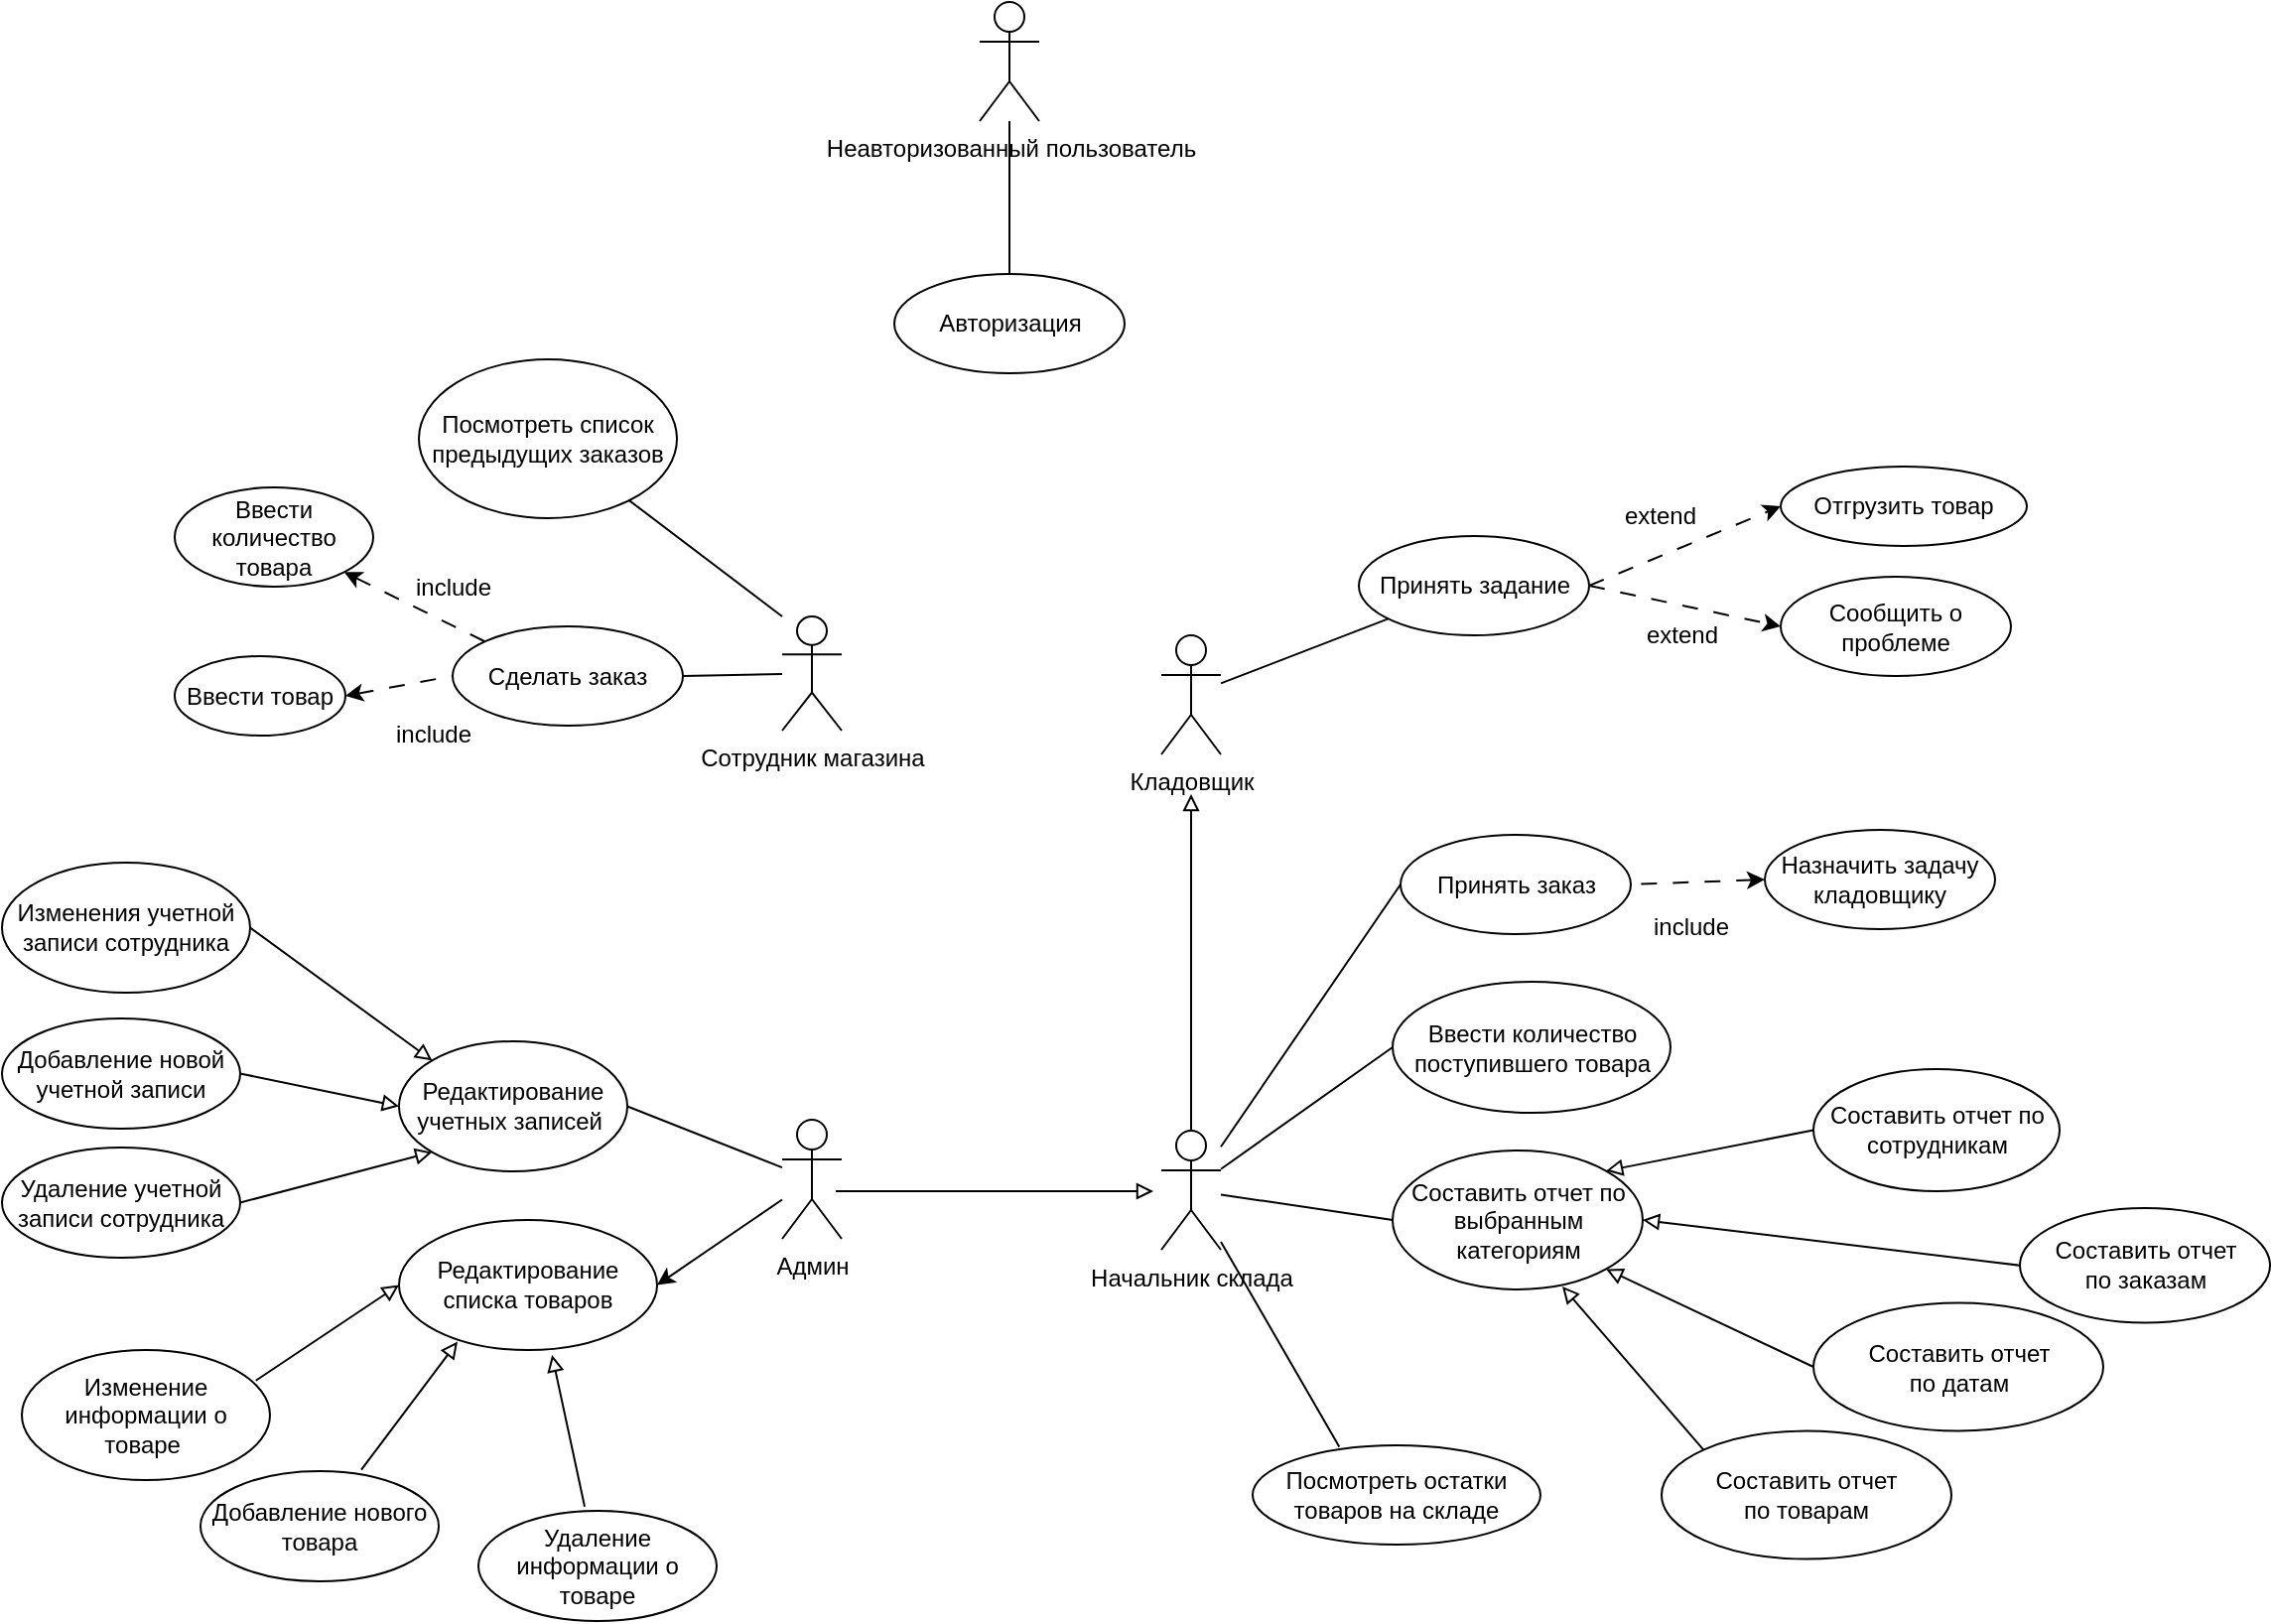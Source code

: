 <mxfile version="24.0.7" type="device">
  <diagram name="Страница — 1" id="t2iSeuDeXfLZz8AlIME1">
    <mxGraphModel dx="1024" dy="503" grid="1" gridSize="10" guides="1" tooltips="1" connect="1" arrows="1" fold="1" page="1" pageScale="1" pageWidth="827" pageHeight="1169" math="0" shadow="0">
      <root>
        <mxCell id="0" />
        <mxCell id="1" parent="0" />
        <mxCell id="NtVApqarFYDSAofZwKIq-60" value="Кладовщик" style="shape=umlActor;verticalLabelPosition=bottom;verticalAlign=top;html=1;outlineConnect=0;" parent="1" vertex="1">
          <mxGeometry x="744" y="409" width="30" height="60" as="geometry" />
        </mxCell>
        <mxCell id="NtVApqarFYDSAofZwKIq-61" value="Авторизация" style="ellipse;whiteSpace=wrap;html=1;" parent="1" vertex="1">
          <mxGeometry x="609.5" y="227" width="116" height="50" as="geometry" />
        </mxCell>
        <mxCell id="NtVApqarFYDSAofZwKIq-62" value="Ввести количество поступившего товара" style="ellipse;whiteSpace=wrap;html=1;" parent="1" vertex="1">
          <mxGeometry x="860.5" y="583.5" width="140" height="66" as="geometry" />
        </mxCell>
        <mxCell id="NtVApqarFYDSAofZwKIq-63" value="Принять задание" style="ellipse;whiteSpace=wrap;html=1;" parent="1" vertex="1">
          <mxGeometry x="843.5" y="359" width="116" height="50" as="geometry" />
        </mxCell>
        <mxCell id="NtVApqarFYDSAofZwKIq-64" value="" style="endArrow=none;html=1;rounded=0;endFill=0;" parent="1" source="NtVApqarFYDSAofZwKIq-60" target="NtVApqarFYDSAofZwKIq-63" edge="1">
          <mxGeometry width="50" height="50" relative="1" as="geometry">
            <mxPoint x="864" y="464" as="sourcePoint" />
            <mxPoint x="914" y="414" as="targetPoint" />
          </mxGeometry>
        </mxCell>
        <mxCell id="NtVApqarFYDSAofZwKIq-65" value="Начальник склада" style="shape=umlActor;verticalLabelPosition=bottom;verticalAlign=top;html=1;outlineConnect=0;" parent="1" vertex="1">
          <mxGeometry x="744" y="658.5" width="30" height="60" as="geometry" />
        </mxCell>
        <mxCell id="NtVApqarFYDSAofZwKIq-66" value="" style="endArrow=block;html=1;rounded=0;endFill=0;exitX=0.5;exitY=0;exitDx=0;exitDy=0;exitPerimeter=0;" parent="1" source="NtVApqarFYDSAofZwKIq-65" edge="1">
          <mxGeometry width="50" height="50" relative="1" as="geometry">
            <mxPoint x="759" y="709" as="sourcePoint" />
            <mxPoint x="759" y="489" as="targetPoint" />
          </mxGeometry>
        </mxCell>
        <mxCell id="NtVApqarFYDSAofZwKIq-67" value="Принять заказ" style="ellipse;whiteSpace=wrap;html=1;" parent="1" vertex="1">
          <mxGeometry x="864.5" y="509.5" width="116" height="50" as="geometry" />
        </mxCell>
        <mxCell id="NtVApqarFYDSAofZwKIq-68" value="Составить отчет по выбранным категориям" style="ellipse;whiteSpace=wrap;html=1;" parent="1" vertex="1">
          <mxGeometry x="860.5" y="668.5" width="126" height="70" as="geometry" />
        </mxCell>
        <mxCell id="NtVApqarFYDSAofZwKIq-69" value="" style="endArrow=none;html=1;rounded=0;entryX=0;entryY=0.5;entryDx=0;entryDy=0;endFill=0;" parent="1" source="NtVApqarFYDSAofZwKIq-65" target="NtVApqarFYDSAofZwKIq-68" edge="1">
          <mxGeometry width="50" height="50" relative="1" as="geometry">
            <mxPoint x="954" y="569" as="sourcePoint" />
            <mxPoint x="1004" y="519" as="targetPoint" />
          </mxGeometry>
        </mxCell>
        <mxCell id="NtVApqarFYDSAofZwKIq-70" value="" style="endArrow=none;html=1;rounded=0;entryX=0;entryY=0.5;entryDx=0;entryDy=0;endFill=0;" parent="1" source="NtVApqarFYDSAofZwKIq-65" target="NtVApqarFYDSAofZwKIq-67" edge="1">
          <mxGeometry width="50" height="50" relative="1" as="geometry">
            <mxPoint x="954" y="729" as="sourcePoint" />
            <mxPoint x="1004" y="679" as="targetPoint" />
          </mxGeometry>
        </mxCell>
        <mxCell id="NtVApqarFYDSAofZwKIq-71" value="Назначить задачу кладовщику" style="ellipse;whiteSpace=wrap;html=1;" parent="1" vertex="1">
          <mxGeometry x="1048" y="507" width="116" height="50" as="geometry" />
        </mxCell>
        <mxCell id="NtVApqarFYDSAofZwKIq-72" style="edgeStyle=orthogonalEdgeStyle;rounded=0;orthogonalLoop=1;jettySize=auto;html=1;endArrow=block;endFill=0;" parent="1" edge="1">
          <mxGeometry relative="1" as="geometry">
            <mxPoint x="580" y="689" as="sourcePoint" />
            <mxPoint x="740" y="689" as="targetPoint" />
          </mxGeometry>
        </mxCell>
        <mxCell id="NtVApqarFYDSAofZwKIq-73" value="Админ" style="shape=umlActor;verticalLabelPosition=bottom;verticalAlign=top;html=1;outlineConnect=0;" parent="1" vertex="1">
          <mxGeometry x="553" y="653" width="30" height="60" as="geometry" />
        </mxCell>
        <mxCell id="NtVApqarFYDSAofZwKIq-74" value="Составить отчет по сотрудникам" style="ellipse;whiteSpace=wrap;html=1;" parent="1" vertex="1">
          <mxGeometry x="1072.5" y="627.5" width="124" height="61.5" as="geometry" />
        </mxCell>
        <mxCell id="NtVApqarFYDSAofZwKIq-75" value="" style="endArrow=none;html=1;strokeWidth=1;rounded=0;entryX=0;entryY=0.5;entryDx=0;entryDy=0;exitX=1;exitY=0;exitDx=0;exitDy=0;startArrow=block;startFill=0;endFill=0;" parent="1" source="NtVApqarFYDSAofZwKIq-68" target="NtVApqarFYDSAofZwKIq-74" edge="1">
          <mxGeometry width="50" height="50" relative="1" as="geometry">
            <mxPoint x="1010.5" y="549.5" as="sourcePoint" />
            <mxPoint x="1060.5" y="499.5" as="targetPoint" />
          </mxGeometry>
        </mxCell>
        <mxCell id="NtVApqarFYDSAofZwKIq-76" value="Редактирование списка товаров" style="ellipse;whiteSpace=wrap;html=1;" parent="1" vertex="1">
          <mxGeometry x="360" y="703.5" width="130" height="65.5" as="geometry" />
        </mxCell>
        <mxCell id="NtVApqarFYDSAofZwKIq-77" value="" style="endArrow=classic;html=1;rounded=0;entryX=1;entryY=0.5;entryDx=0;entryDy=0;startArrow=none;startFill=0;endFill=1;" parent="1" source="NtVApqarFYDSAofZwKIq-73" target="NtVApqarFYDSAofZwKIq-76" edge="1">
          <mxGeometry width="50" height="50" relative="1" as="geometry">
            <mxPoint x="525" y="223" as="sourcePoint" />
            <mxPoint x="575" y="173" as="targetPoint" />
          </mxGeometry>
        </mxCell>
        <mxCell id="NtVApqarFYDSAofZwKIq-78" value="Редактирование учетных записей&amp;nbsp;" style="ellipse;whiteSpace=wrap;html=1;" parent="1" vertex="1">
          <mxGeometry x="360" y="613.5" width="115" height="65.5" as="geometry" />
        </mxCell>
        <mxCell id="NtVApqarFYDSAofZwKIq-79" value="" style="endArrow=none;html=1;rounded=0;exitX=1;exitY=0.5;exitDx=0;exitDy=0;endFill=0;startArrow=none;startFill=0;" parent="1" source="NtVApqarFYDSAofZwKIq-78" target="NtVApqarFYDSAofZwKIq-73" edge="1">
          <mxGeometry width="50" height="50" relative="1" as="geometry">
            <mxPoint x="525" y="223" as="sourcePoint" />
            <mxPoint x="575" y="173" as="targetPoint" />
          </mxGeometry>
        </mxCell>
        <mxCell id="NtVApqarFYDSAofZwKIq-80" value="Сотрудник магазина" style="shape=umlActor;verticalLabelPosition=bottom;verticalAlign=top;html=1;outlineConnect=0;" parent="1" vertex="1">
          <mxGeometry x="553" y="399.5" width="30" height="57.5" as="geometry" />
        </mxCell>
        <mxCell id="NtVApqarFYDSAofZwKIq-83" value="Сделать заказ" style="ellipse;whiteSpace=wrap;html=1;" parent="1" vertex="1">
          <mxGeometry x="387" y="404.5" width="116" height="50" as="geometry" />
        </mxCell>
        <mxCell id="NtVApqarFYDSAofZwKIq-84" value="" style="endArrow=none;html=1;rounded=0;entryX=1;entryY=0.5;entryDx=0;entryDy=0;endFill=0;" parent="1" source="NtVApqarFYDSAofZwKIq-80" target="NtVApqarFYDSAofZwKIq-83" edge="1">
          <mxGeometry width="50" height="50" relative="1" as="geometry">
            <mxPoint x="807" y="719.5" as="sourcePoint" />
            <mxPoint x="857" y="669.5" as="targetPoint" />
          </mxGeometry>
        </mxCell>
        <mxCell id="NtVApqarFYDSAofZwKIq-85" value="Сообщить о проблеме" style="ellipse;whiteSpace=wrap;html=1;" parent="1" vertex="1">
          <mxGeometry x="1056" y="379.5" width="116" height="50" as="geometry" />
        </mxCell>
        <mxCell id="NtVApqarFYDSAofZwKIq-86" value="" style="endArrow=none;dashed=1;html=1;dashPattern=8 8;strokeWidth=1;rounded=0;entryX=1;entryY=0.5;entryDx=0;entryDy=0;exitX=0;exitY=0.5;exitDx=0;exitDy=0;endFill=0;startArrow=classic;startFill=1;" parent="1" source="NtVApqarFYDSAofZwKIq-71" target="NtVApqarFYDSAofZwKIq-67" edge="1">
          <mxGeometry width="50" height="50" relative="1" as="geometry">
            <mxPoint x="994.5" y="614.5" as="sourcePoint" />
            <mxPoint x="1054.5" y="484.5" as="targetPoint" />
          </mxGeometry>
        </mxCell>
        <mxCell id="NtVApqarFYDSAofZwKIq-87" value="include" style="text;html=1;strokeColor=none;fillColor=none;align=center;verticalAlign=middle;whiteSpace=wrap;rounded=0;" parent="1" vertex="1">
          <mxGeometry x="980.5" y="541.25" width="60" height="30" as="geometry" />
        </mxCell>
        <mxCell id="NtVApqarFYDSAofZwKIq-88" value="Ввести товар" style="ellipse;whiteSpace=wrap;html=1;" parent="1" vertex="1">
          <mxGeometry x="247" y="419.5" width="86" height="40" as="geometry" />
        </mxCell>
        <mxCell id="NtVApqarFYDSAofZwKIq-89" value="include" style="text;html=1;align=center;verticalAlign=middle;resizable=0;points=[];autosize=1;strokeColor=none;fillColor=none;" parent="1" vertex="1">
          <mxGeometry x="357" y="369.5" width="60" height="30" as="geometry" />
        </mxCell>
        <mxCell id="NtVApqarFYDSAofZwKIq-90" value="Ввести количество товара" style="ellipse;whiteSpace=wrap;html=1;" parent="1" vertex="1">
          <mxGeometry x="247" y="334.5" width="100" height="50" as="geometry" />
        </mxCell>
        <mxCell id="NtVApqarFYDSAofZwKIq-91" value="include" style="text;html=1;align=center;verticalAlign=middle;resizable=0;points=[];autosize=1;strokeColor=none;fillColor=none;" parent="1" vertex="1">
          <mxGeometry x="347" y="444" width="60" height="30" as="geometry" />
        </mxCell>
        <mxCell id="NtVApqarFYDSAofZwKIq-92" value="" style="endArrow=none;html=1;rounded=0;entryX=0;entryY=0.5;entryDx=0;entryDy=0;endFill=0;" parent="1" source="NtVApqarFYDSAofZwKIq-65" target="NtVApqarFYDSAofZwKIq-62" edge="1">
          <mxGeometry width="50" height="50" relative="1" as="geometry">
            <mxPoint x="884" y="689" as="sourcePoint" />
            <mxPoint x="934" y="639" as="targetPoint" />
          </mxGeometry>
        </mxCell>
        <mxCell id="NtVApqarFYDSAofZwKIq-93" value="&amp;nbsp;" style="text;html=1;align=center;verticalAlign=middle;resizable=0;points=[];autosize=1;strokeColor=none;fillColor=none;" parent="1" vertex="1">
          <mxGeometry x="1074" y="364" width="30" height="30" as="geometry" />
        </mxCell>
        <mxCell id="NtVApqarFYDSAofZwKIq-94" value="Изменения учетной записи сотрудника" style="ellipse;whiteSpace=wrap;html=1;" parent="1" vertex="1">
          <mxGeometry x="160" y="523.5" width="125" height="65.5" as="geometry" />
        </mxCell>
        <mxCell id="NtVApqarFYDSAofZwKIq-95" value="Добавление новой учетной записи" style="ellipse;whiteSpace=wrap;html=1;" parent="1" vertex="1">
          <mxGeometry x="160" y="602" width="120" height="55.5" as="geometry" />
        </mxCell>
        <mxCell id="NtVApqarFYDSAofZwKIq-96" value="Удаление учетной записи сотрудника" style="ellipse;whiteSpace=wrap;html=1;" parent="1" vertex="1">
          <mxGeometry x="160" y="667" width="120" height="55.5" as="geometry" />
        </mxCell>
        <mxCell id="NtVApqarFYDSAofZwKIq-97" value="" style="endArrow=none;html=1;rounded=0;exitX=0;exitY=0;exitDx=0;exitDy=0;entryX=1;entryY=0.5;entryDx=0;entryDy=0;startArrow=block;startFill=0;" parent="1" source="NtVApqarFYDSAofZwKIq-78" target="NtVApqarFYDSAofZwKIq-94" edge="1">
          <mxGeometry width="50" height="50" relative="1" as="geometry">
            <mxPoint x="16.0" y="707.633" as="sourcePoint" />
            <mxPoint x="112.77" y="648" as="targetPoint" />
          </mxGeometry>
        </mxCell>
        <mxCell id="NtVApqarFYDSAofZwKIq-98" value="" style="endArrow=none;html=1;rounded=0;exitX=0;exitY=1;exitDx=0;exitDy=0;entryX=1;entryY=0.5;entryDx=0;entryDy=0;startArrow=block;startFill=0;" parent="1" source="NtVApqarFYDSAofZwKIq-78" target="NtVApqarFYDSAofZwKIq-96" edge="1">
          <mxGeometry width="50" height="50" relative="1" as="geometry">
            <mxPoint x="16.0" y="753.867" as="sourcePoint" />
            <mxPoint x="162.77" y="670" as="targetPoint" />
          </mxGeometry>
        </mxCell>
        <mxCell id="NtVApqarFYDSAofZwKIq-99" value="" style="edgeStyle=orthogonalEdgeStyle;rounded=0;orthogonalLoop=1;jettySize=auto;html=1;endArrow=none;endFill=0;" parent="1" source="NtVApqarFYDSAofZwKIq-100" target="NtVApqarFYDSAofZwKIq-61" edge="1">
          <mxGeometry relative="1" as="geometry" />
        </mxCell>
        <mxCell id="NtVApqarFYDSAofZwKIq-100" value="Неавторизованный пользователь" style="shape=umlActor;verticalLabelPosition=bottom;verticalAlign=top;html=1;outlineConnect=0;" parent="1" vertex="1">
          <mxGeometry x="652.5" y="90" width="30" height="60" as="geometry" />
        </mxCell>
        <mxCell id="NtVApqarFYDSAofZwKIq-101" value="" style="endArrow=block;html=1;rounded=0;exitX=1;exitY=0.5;exitDx=0;exitDy=0;endFill=0;entryX=0;entryY=0.5;entryDx=0;entryDy=0;" parent="1" source="NtVApqarFYDSAofZwKIq-95" target="NtVApqarFYDSAofZwKIq-78" edge="1">
          <mxGeometry width="50" height="50" relative="1" as="geometry">
            <mxPoint x="290" y="728.5" as="sourcePoint" />
            <mxPoint x="340" y="678.5" as="targetPoint" />
          </mxGeometry>
        </mxCell>
        <mxCell id="NtVApqarFYDSAofZwKIq-102" value="" style="endArrow=classic;html=1;rounded=0;entryX=1;entryY=1;entryDx=0;entryDy=0;startArrow=none;startFill=0;endFill=1;dashed=1;dashPattern=8 8;" parent="1" target="NtVApqarFYDSAofZwKIq-90" edge="1">
          <mxGeometry width="50" height="50" relative="1" as="geometry">
            <mxPoint x="403" y="412" as="sourcePoint" />
            <mxPoint x="297" y="149.5" as="targetPoint" />
          </mxGeometry>
        </mxCell>
        <mxCell id="NtVApqarFYDSAofZwKIq-103" value="" style="endArrow=none;html=1;rounded=0;exitX=1;exitY=0.5;exitDx=0;exitDy=0;entryX=0;entryY=0.5;entryDx=0;entryDy=0;endFill=0;startArrow=classic;startFill=1;dashed=1;dashPattern=8 8;" parent="1" source="NtVApqarFYDSAofZwKIq-88" target="NtVApqarFYDSAofZwKIq-83" edge="1">
          <mxGeometry width="50" height="50" relative="1" as="geometry">
            <mxPoint x="417" y="559.5" as="sourcePoint" />
            <mxPoint x="467" y="509.5" as="targetPoint" />
          </mxGeometry>
        </mxCell>
        <mxCell id="NtVApqarFYDSAofZwKIq-104" value="Отгрузить товар" style="ellipse;whiteSpace=wrap;html=1;" parent="1" vertex="1">
          <mxGeometry x="1056" y="324" width="124" height="40" as="geometry" />
        </mxCell>
        <mxCell id="NtVApqarFYDSAofZwKIq-105" value="" style="endArrow=classic;dashed=1;html=1;dashPattern=8 8;strokeWidth=1;rounded=0;entryX=0;entryY=0.5;entryDx=0;entryDy=0;exitX=1;exitY=0.5;exitDx=0;exitDy=0;startArrow=none;startFill=0;endFill=1;" parent="1" source="NtVApqarFYDSAofZwKIq-63" target="NtVApqarFYDSAofZwKIq-104" edge="1">
          <mxGeometry width="50" height="50" relative="1" as="geometry">
            <mxPoint x="959.5" y="305" as="sourcePoint" />
            <mxPoint x="1063.5" y="278" as="targetPoint" />
          </mxGeometry>
        </mxCell>
        <mxCell id="NtVApqarFYDSAofZwKIq-106" value="extend" style="text;html=1;align=center;verticalAlign=middle;resizable=0;points=[];autosize=1;strokeColor=none;fillColor=none;" parent="1" vertex="1">
          <mxGeometry x="964.5" y="334" width="60" height="30" as="geometry" />
        </mxCell>
        <mxCell id="NtVApqarFYDSAofZwKIq-107" value="Составить отчет по&amp;nbsp;заказам" style="ellipse;whiteSpace=wrap;html=1;" parent="1" vertex="1">
          <mxGeometry x="1176.5" y="697.5" width="126" height="57.75" as="geometry" />
        </mxCell>
        <mxCell id="NtVApqarFYDSAofZwKIq-108" value="" style="endArrow=none;html=1;strokeWidth=1;rounded=0;entryX=0;entryY=0.5;entryDx=0;entryDy=0;exitX=1;exitY=0.5;exitDx=0;exitDy=0;startArrow=block;startFill=0;endFill=0;" parent="1" source="NtVApqarFYDSAofZwKIq-68" target="NtVApqarFYDSAofZwKIq-107" edge="1">
          <mxGeometry width="50" height="50" relative="1" as="geometry">
            <mxPoint x="996.5" y="713.5" as="sourcePoint" />
            <mxPoint x="1070.5" y="509.5" as="targetPoint" />
          </mxGeometry>
        </mxCell>
        <mxCell id="NtVApqarFYDSAofZwKIq-109" value="Составить отчет по&amp;nbsp;датам" style="ellipse;whiteSpace=wrap;html=1;" parent="1" vertex="1">
          <mxGeometry x="1072.5" y="745.25" width="146" height="64.5" as="geometry" />
        </mxCell>
        <mxCell id="NtVApqarFYDSAofZwKIq-110" value="" style="endArrow=none;html=1;strokeWidth=1;rounded=0;entryX=0;entryY=0.5;entryDx=0;entryDy=0;exitX=1;exitY=1;exitDx=0;exitDy=0;startArrow=block;startFill=0;endFill=0;" parent="1" source="NtVApqarFYDSAofZwKIq-68" target="NtVApqarFYDSAofZwKIq-109" edge="1">
          <mxGeometry width="50" height="50" relative="1" as="geometry">
            <mxPoint x="1006.5" y="723.5" as="sourcePoint" />
            <mxPoint x="1080.5" y="519.5" as="targetPoint" />
          </mxGeometry>
        </mxCell>
        <mxCell id="NtVApqarFYDSAofZwKIq-111" value="Посмотреть остатки товаров на складе" style="ellipse;whiteSpace=wrap;html=1;" parent="1" vertex="1">
          <mxGeometry x="790" y="817" width="145" height="50" as="geometry" />
        </mxCell>
        <mxCell id="NtVApqarFYDSAofZwKIq-112" value="" style="endArrow=none;html=1;rounded=0;exitX=0.301;exitY=0.016;exitDx=0;exitDy=0;endFill=0;startArrow=none;startFill=0;exitPerimeter=0;" parent="1" source="NtVApqarFYDSAofZwKIq-111" target="NtVApqarFYDSAofZwKIq-65" edge="1">
          <mxGeometry width="50" height="50" relative="1" as="geometry">
            <mxPoint x="526" y="947" as="sourcePoint" />
            <mxPoint x="576" y="897" as="targetPoint" />
          </mxGeometry>
        </mxCell>
        <mxCell id="NtVApqarFYDSAofZwKIq-113" value="" style="endArrow=classic;dashed=1;html=1;dashPattern=8 8;strokeWidth=1;rounded=0;entryX=0;entryY=0.5;entryDx=0;entryDy=0;exitX=1;exitY=0.5;exitDx=0;exitDy=0;startArrow=none;startFill=0;endFill=1;" parent="1" source="NtVApqarFYDSAofZwKIq-63" target="NtVApqarFYDSAofZwKIq-85" edge="1">
          <mxGeometry width="50" height="50" relative="1" as="geometry">
            <mxPoint x="970" y="394" as="sourcePoint" />
            <mxPoint x="1066" y="354" as="targetPoint" />
          </mxGeometry>
        </mxCell>
        <mxCell id="NtVApqarFYDSAofZwKIq-114" value="extend" style="text;html=1;align=center;verticalAlign=middle;resizable=0;points=[];autosize=1;strokeColor=none;fillColor=none;" parent="1" vertex="1">
          <mxGeometry x="976" y="394" width="60" height="30" as="geometry" />
        </mxCell>
        <mxCell id="NtVApqarFYDSAofZwKIq-115" value="" style="endArrow=none;html=1;strokeWidth=1;rounded=0;entryX=0;entryY=0;entryDx=0;entryDy=0;startArrow=block;startFill=0;endFill=0;" parent="1" target="NtVApqarFYDSAofZwKIq-116" edge="1">
          <mxGeometry width="50" height="50" relative="1" as="geometry">
            <mxPoint x="946" y="737" as="sourcePoint" />
            <mxPoint x="1031" y="785.5" as="targetPoint" />
          </mxGeometry>
        </mxCell>
        <mxCell id="NtVApqarFYDSAofZwKIq-116" value="Составить отчет по&amp;nbsp;товарам" style="ellipse;whiteSpace=wrap;html=1;" parent="1" vertex="1">
          <mxGeometry x="996" y="809.75" width="146" height="64.5" as="geometry" />
        </mxCell>
        <mxCell id="lKS8t6X3atTh-c9-ICnX-1" value="Изменение информации о товаре&amp;nbsp;" style="ellipse;whiteSpace=wrap;html=1;" parent="1" vertex="1">
          <mxGeometry x="170" y="769" width="125" height="65.5" as="geometry" />
        </mxCell>
        <mxCell id="lKS8t6X3atTh-c9-ICnX-2" value="Добавление нового товара" style="ellipse;whiteSpace=wrap;html=1;" parent="1" vertex="1">
          <mxGeometry x="260" y="830" width="120" height="55.5" as="geometry" />
        </mxCell>
        <mxCell id="lKS8t6X3atTh-c9-ICnX-3" value="Удаление информации о товаре" style="ellipse;whiteSpace=wrap;html=1;" parent="1" vertex="1">
          <mxGeometry x="400" y="850" width="120" height="55.5" as="geometry" />
        </mxCell>
        <mxCell id="lKS8t6X3atTh-c9-ICnX-4" value="" style="endArrow=none;html=1;rounded=0;exitX=0;exitY=0.5;exitDx=0;exitDy=0;entryX=0.943;entryY=0.235;entryDx=0;entryDy=0;startArrow=block;startFill=0;entryPerimeter=0;" parent="1" source="NtVApqarFYDSAofZwKIq-76" target="lKS8t6X3atTh-c9-ICnX-1" edge="1">
          <mxGeometry width="50" height="50" relative="1" as="geometry">
            <mxPoint x="360" y="808" as="sourcePoint" />
            <mxPoint x="269" y="740" as="targetPoint" />
          </mxGeometry>
        </mxCell>
        <mxCell id="lKS8t6X3atTh-c9-ICnX-5" value="" style="endArrow=none;html=1;rounded=0;exitX=0.227;exitY=0.936;exitDx=0;exitDy=0;entryX=0.675;entryY=-0.012;entryDx=0;entryDy=0;startArrow=block;startFill=0;entryPerimeter=0;exitPerimeter=0;" parent="1" source="NtVApqarFYDSAofZwKIq-76" target="lKS8t6X3atTh-c9-ICnX-2" edge="1">
          <mxGeometry width="50" height="50" relative="1" as="geometry">
            <mxPoint x="370" y="746" as="sourcePoint" />
            <mxPoint x="298" y="794" as="targetPoint" />
          </mxGeometry>
        </mxCell>
        <mxCell id="lKS8t6X3atTh-c9-ICnX-6" value="" style="endArrow=none;html=1;rounded=0;exitX=0.593;exitY=1.038;exitDx=0;exitDy=0;entryX=0.446;entryY=-0.038;entryDx=0;entryDy=0;startArrow=block;startFill=0;entryPerimeter=0;exitPerimeter=0;" parent="1" source="NtVApqarFYDSAofZwKIq-76" target="lKS8t6X3atTh-c9-ICnX-3" edge="1">
          <mxGeometry width="50" height="50" relative="1" as="geometry">
            <mxPoint x="380" y="756" as="sourcePoint" />
            <mxPoint x="308" y="804" as="targetPoint" />
          </mxGeometry>
        </mxCell>
        <mxCell id="XzxYJgBn3b6C5Ff4FZLT-1" value="Посмотреть список предыдущих заказов" style="ellipse;whiteSpace=wrap;html=1;" parent="1" vertex="1">
          <mxGeometry x="370" y="270" width="130" height="80" as="geometry" />
        </mxCell>
        <mxCell id="XzxYJgBn3b6C5Ff4FZLT-2" value="" style="endArrow=none;html=1;rounded=0;endFill=0;" parent="1" target="XzxYJgBn3b6C5Ff4FZLT-1" edge="1">
          <mxGeometry width="50" height="50" relative="1" as="geometry">
            <mxPoint x="553" y="399.5" as="sourcePoint" />
            <mxPoint x="503" y="400.5" as="targetPoint" />
          </mxGeometry>
        </mxCell>
      </root>
    </mxGraphModel>
  </diagram>
</mxfile>
